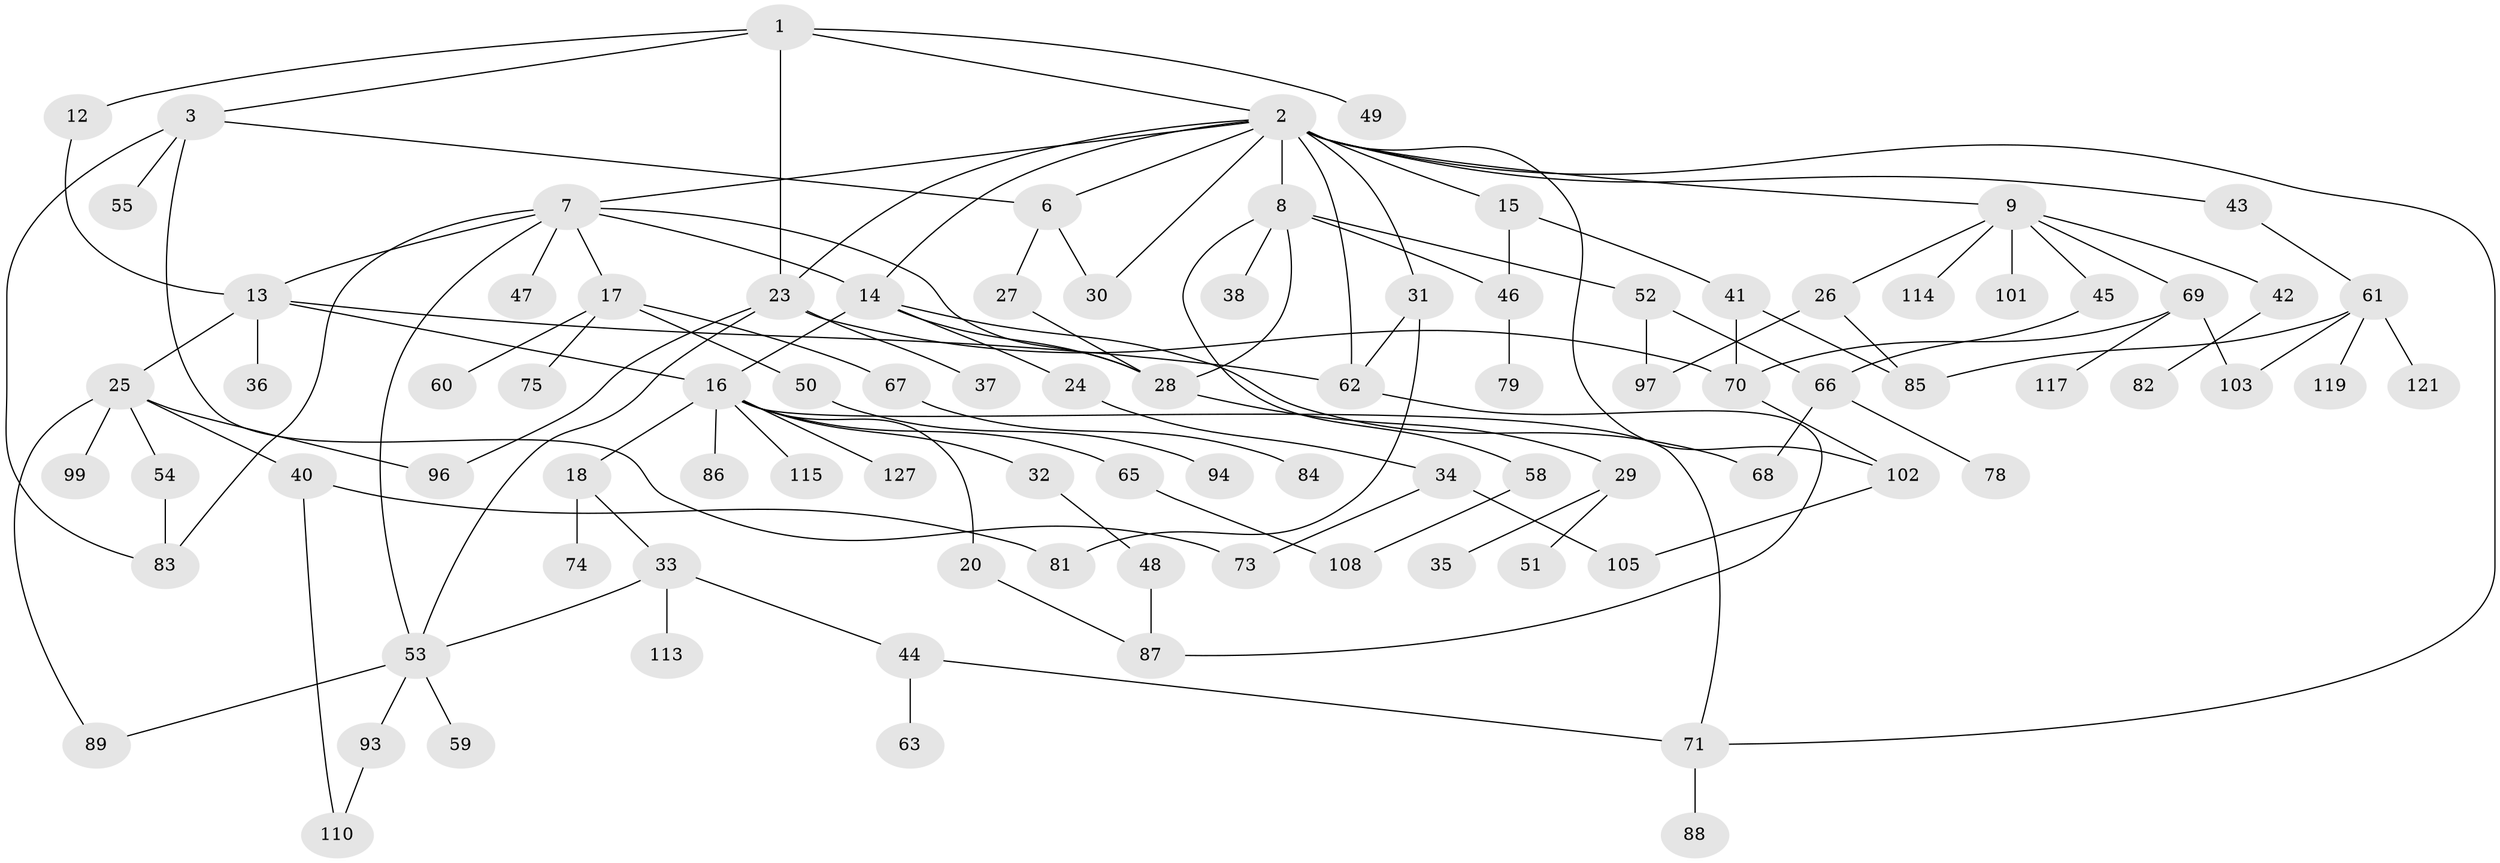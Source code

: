 // Generated by graph-tools (version 1.1) at 2025/51/02/27/25 19:51:39]
// undirected, 92 vertices, 127 edges
graph export_dot {
graph [start="1"]
  node [color=gray90,style=filled];
  1 [super="+5"];
  2 [super="+4"];
  3 [super="+19"];
  6 [super="+77"];
  7 [super="+11"];
  8 [super="+21"];
  9 [super="+10"];
  12;
  13 [super="+125"];
  14 [super="+120"];
  15 [super="+128"];
  16 [super="+56"];
  17 [super="+22"];
  18;
  20;
  23 [super="+64"];
  24;
  25 [super="+76"];
  26 [super="+118"];
  27;
  28 [super="+106"];
  29 [super="+39"];
  30 [super="+57"];
  31;
  32;
  33 [super="+123"];
  34 [super="+104"];
  35;
  36;
  37;
  38;
  40 [super="+95"];
  41 [super="+122"];
  42;
  43;
  44 [super="+130"];
  45;
  46;
  47;
  48;
  49;
  50;
  51;
  52;
  53 [super="+90"];
  54 [super="+126"];
  55;
  58 [super="+109"];
  59;
  60;
  61 [super="+98"];
  62 [super="+112"];
  63;
  65;
  66 [super="+80"];
  67;
  68;
  69 [super="+91"];
  70 [super="+116"];
  71 [super="+72"];
  73;
  74;
  75;
  78;
  79;
  81;
  82;
  83 [super="+92"];
  84;
  85;
  86;
  87 [super="+129"];
  88;
  89;
  93 [super="+111"];
  94;
  96;
  97 [super="+100"];
  99;
  101;
  102;
  103;
  105 [super="+107"];
  108;
  110;
  113;
  114;
  115;
  117;
  119;
  121 [super="+124"];
  127;
  1 -- 2;
  1 -- 3;
  1 -- 49;
  1 -- 12;
  1 -- 23;
  2 -- 7;
  2 -- 8;
  2 -- 9;
  2 -- 14;
  2 -- 15;
  2 -- 62;
  2 -- 23;
  2 -- 102;
  2 -- 6;
  2 -- 43;
  2 -- 30;
  2 -- 31;
  2 -- 71;
  3 -- 6;
  3 -- 73;
  3 -- 83;
  3 -- 55;
  6 -- 27;
  6 -- 30;
  7 -- 17;
  7 -- 28;
  7 -- 47;
  7 -- 83;
  7 -- 14;
  7 -- 13;
  7 -- 53;
  8 -- 38;
  8 -- 46;
  8 -- 28;
  8 -- 58;
  8 -- 52;
  9 -- 42;
  9 -- 45;
  9 -- 69;
  9 -- 101;
  9 -- 114;
  9 -- 26;
  12 -- 13;
  13 -- 25;
  13 -- 36;
  13 -- 16;
  13 -- 62;
  14 -- 16;
  14 -- 24;
  14 -- 28;
  14 -- 68;
  15 -- 41;
  15 -- 46;
  16 -- 18;
  16 -- 20;
  16 -- 32;
  16 -- 65;
  16 -- 86;
  16 -- 115;
  16 -- 127;
  16 -- 71;
  17 -- 50;
  17 -- 67;
  17 -- 75;
  17 -- 60;
  18 -- 33;
  18 -- 74;
  20 -- 87;
  23 -- 37;
  23 -- 70;
  23 -- 96;
  23 -- 53;
  24 -- 34;
  25 -- 40;
  25 -- 54;
  25 -- 96;
  25 -- 99;
  25 -- 89;
  26 -- 85;
  26 -- 97;
  27 -- 28;
  28 -- 29;
  29 -- 35;
  29 -- 51;
  31 -- 81;
  31 -- 62;
  32 -- 48;
  33 -- 44;
  33 -- 113;
  33 -- 53;
  34 -- 105;
  34 -- 73;
  40 -- 110;
  40 -- 81;
  41 -- 85;
  41 -- 70;
  42 -- 82;
  43 -- 61;
  44 -- 63;
  44 -- 71;
  45 -- 66;
  46 -- 79;
  48 -- 87;
  50 -- 94;
  52 -- 97;
  52 -- 66;
  53 -- 59;
  53 -- 89;
  53 -- 93;
  54 -- 83;
  58 -- 108;
  61 -- 85;
  61 -- 119;
  61 -- 121;
  61 -- 103;
  62 -- 87;
  65 -- 108;
  66 -- 68;
  66 -- 78;
  67 -- 84;
  69 -- 103;
  69 -- 117;
  69 -- 70;
  70 -- 102;
  71 -- 88;
  93 -- 110;
  102 -- 105;
}

